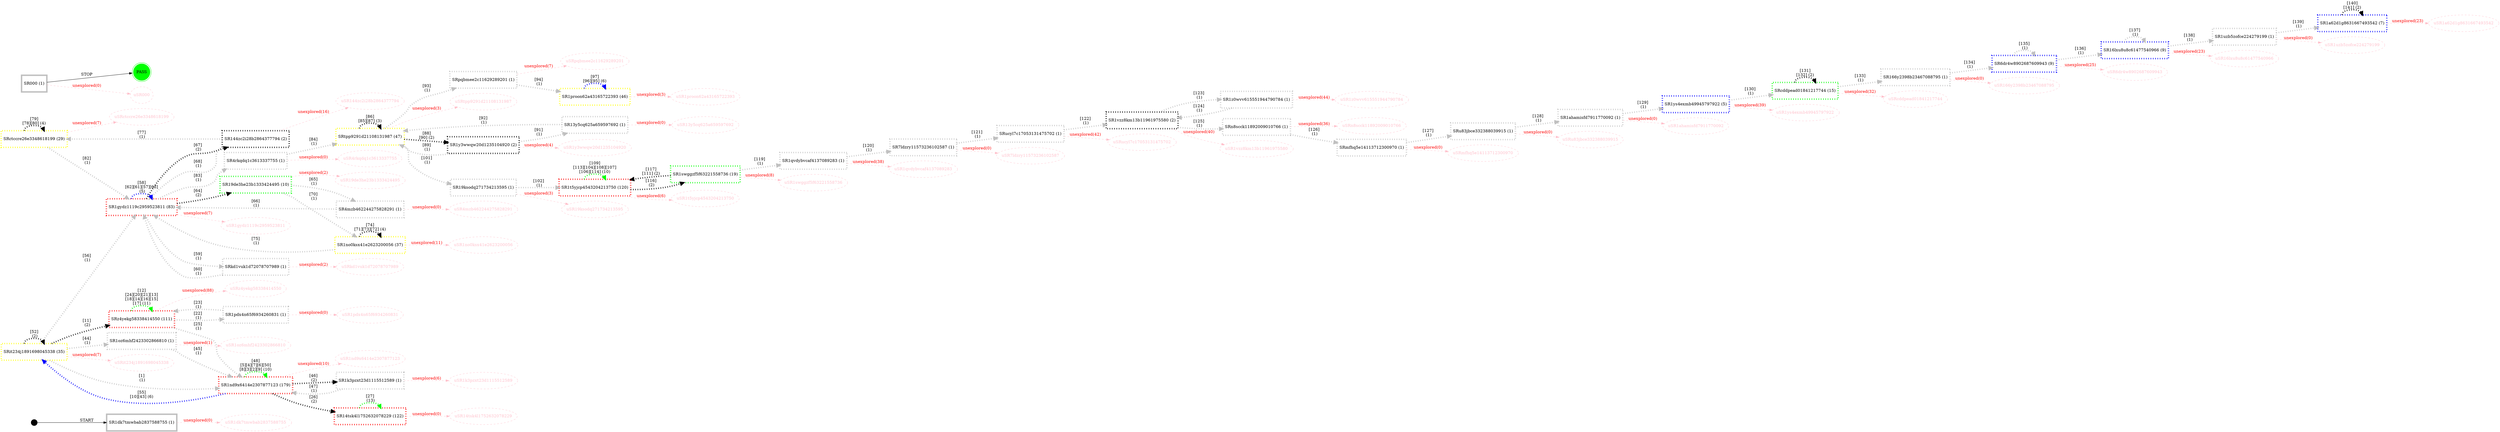 digraph TESTAR {
rankdir=LR;
ENTRY [shape=point, height=0.3, style=solid, color=black];
node [fixedsize=false, shape=rect, style=solid, color=black, fontcolor=black, height=0.8];
SRctccre26e3348618199 [label="SRctccre26e3348618199 (29)", style=dotted, color=yellow, penwidth=5];
SR4rkqdq1c3613337755 [label="SR4rkqdq1c3613337755 (1)", style=dotted, color=grey, penwidth=5];
SRtpp9291d21108131987 [label="SRtpp9291d21108131987 (47)", style=dotted, color=yellow, penwidth=5];
SR1vzz8km13b11961975580 [label="SR1vzz8km13b11961975580 (2)", style=dotted, color=black, penwidth=5];
SRz4yekg58338414550 [label="SRz4yekg58338414550 (111)", style=dotted, color=red, penwidth=5];
SR1oz6mhf2423302866810 [label="SR1oz6mhf2423302866810 (1)", style=dotted, color=grey, penwidth=5];
SR000 [label="SR000 (1)", style=solid, color=grey, penwidth=5];
SR1k3pzxt23d1115512589 [label="SR1k3pzxt23d1115512589 (1)", style=dotted, color=grey, penwidth=5];
SR14tsk4l1752632078229 [label="SR14tsk4l1752632078229 (122)", style=dotted, color=red, penwidth=5];
SR19ksodq271734213595 [label="SR19ksodq271734213595 (1)", style=dotted, color=grey, penwidth=5];
SR19de3he23b1333424495 [label="SR19de3he23b1333424495 (10)", style=dotted, color=green, penwidth=5];
SR1swggzf5f63221558736 [label="SR1swggzf5f63221558736 (19)", style=dotted, color=green, penwidth=5];
SR1no0ksx41e2623200056 [label="SR1no0ksx41e2623200056 (37)", style=dotted, color=yellow, penwidth=5];
SR1dk7tmwbab2837588755 [label="SR1dk7tmwbab2837588755 (1)", style=solid, color=grey, penwidth=5];
SR144zc2i28b2864377794 [label="SR144zc2i28b2864377794 (2)", style=dotted, color=black, penwidth=5];
SR1qvdybvcaf4137089283 [label="SR1qvdybvcaf4137089283 (1)", style=dotted, color=grey, penwidth=5];
SR1nd9x6414e2307877123 [label="SR1nd9x6414e2307877123 (179)", style=dotted, color=red, penwidth=5];
SRucyl7c17053131475702 [label="SRucyl7c17053131475702 (1)", style=dotted, color=grey, penwidth=5];
SR1y3wwqw20d1235104920 [label="SR1y3wwqw20d1235104920 (2)", style=dotted, color=black, penwidth=5];
SR1gydz1119c2959523811 [label="SR1gydz1119c2959523811 (83)", style=dotted, color=red, penwidth=5];
SR1a62d1g8631667493542 [label="SR1a62d1g8631667493542 (7)", style=dotted, color=blue, penwidth=5];
SRit234j1891698045338 [label="SRit234j1891698045338 (35)", style=dotted, color=yellow, penwidth=5];
SR13y5cq625a659597692 [label="SR13y5cq625a659597692 (1)", style=dotted, color=grey, penwidth=5];
SR1t5yjcp4543204213750 [label="SR1t5yjcp4543204213750 (120)", style=dotted, color=red, penwidth=5];
SR4mzb462244275828291 [label="SR4mzb462244275828291 (1)", style=dotted, color=grey, penwidth=5];
SRcddpead01841217744 [label="SRcddpead01841217744 (15)", style=dotted, color=green, penwidth=5];
SRpqbmee2c11629289201 [label="SRpqbmee2c11629289201 (1)", style=dotted, color=grey, penwidth=5];
SR1proon62a43165722393 [label="SR1proon62a43165722393 (46)", style=dotted, color=yellow, penwidth=5];
SR1z0wvv615551944790784 [label="SR1z0wvv615551944790784 (1)", style=dotted, color=grey, penwidth=5];
SR1ys4exmb49945797922 [label="SR1ys4exmb49945797922 (5)", style=dotted, color=blue, penwidth=5];
SR7ldzry11573236102587 [label="SR7ldzry11573236102587 (1)", style=dotted, color=grey, penwidth=5];
SR166y2398b23467088795 [label="SR166y2398b23467088795 (1)", style=dotted, color=grey, penwidth=5];
SR6dr4w8902687609943 [label="SR6dr4w8902687609943 (9)", style=dotted, color=blue, penwidth=5];
SRmfhq5e14113712300970 [label="SRmfhq5e14113712300970 (1)", style=dotted, color=grey, penwidth=5];
SR1pdx4n65f6934260831 [label="SR1pdx4n65f6934260831 (1)", style=dotted, color=grey, penwidth=5];
SRu83jbce332388039915 [label="SRu83jbce332388039915 (1)", style=dotted, color=grey, penwidth=5];
SR1ahamisfd7911770092 [label="SR1ahamisfd7911770092 (1)", style=dotted, color=grey, penwidth=5];
SRkd1vuk1d72078707989 [label="SRkd1vuk1d72078707989 (1)", style=dotted, color=grey, penwidth=5];
SR16lxu8u8c61477540966 [label="SR16lxu8u8c61477540966 (9)", style=dotted, color=blue, penwidth=5];
SRn8scck11892009010766 [label="SRn8scck11892009010766 (1)", style=dotted, color=grey, penwidth=5];
SR1uzb5zofce224279199 [label="SR1uzb5zofce224279199 (1)", style=dotted, color=grey, penwidth=5];
PASS [fixedsize=false, shape=doublecircle, style=filled, color=green, fontcolor=black, height=0.8];
node [fixedsize=false, shape=ellipse, style=dashed, color=pink, fontcolor=pink, height=0.8];
SRctccre26e3348618199 -> uSRctccre26e3348618199 [color=pink, fontcolor=red, label="unexplored(7)", style=dashed];
SR4rkqdq1c3613337755 -> uSR4rkqdq1c3613337755 [color=pink, fontcolor=red, label="unexplored(0)", style=dashed];
SRtpp9291d21108131987 -> uSRtpp9291d21108131987 [color=pink, fontcolor=red, label="unexplored(3)", style=dashed];
SR1vzz8km13b11961975580 -> uSR1vzz8km13b11961975580 [color=pink, fontcolor=red, label="unexplored(40)", style=dashed];
SRz4yekg58338414550 -> uSRz4yekg58338414550 [color=pink, fontcolor=red, label="unexplored(88)", style=dashed];
SR1oz6mhf2423302866810 -> uSR1oz6mhf2423302866810 [color=pink, fontcolor=red, label="unexplored(1)", style=dashed];
SR000 -> uSR000 [color=pink, fontcolor=red, label="unexplored(0)", style=dashed];
SR1k3pzxt23d1115512589 -> uSR1k3pzxt23d1115512589 [color=pink, fontcolor=red, label="unexplored(6)", style=dashed];
SR14tsk4l1752632078229 -> uSR14tsk4l1752632078229 [color=pink, fontcolor=red, label="unexplored(0)", style=dashed];
SR19ksodq271734213595 -> uSR19ksodq271734213595 [color=pink, fontcolor=red, label="unexplored(3)", style=dashed];
SR19de3he23b1333424495 -> uSR19de3he23b1333424495 [color=pink, fontcolor=red, label="unexplored(2)", style=dashed];
SR1swggzf5f63221558736 -> uSR1swggzf5f63221558736 [color=pink, fontcolor=red, label="unexplored(8)", style=dashed];
SR1no0ksx41e2623200056 -> uSR1no0ksx41e2623200056 [color=pink, fontcolor=red, label="unexplored(11)", style=dashed];
SR1dk7tmwbab2837588755 -> uSR1dk7tmwbab2837588755 [color=pink, fontcolor=red, label="unexplored(0)", style=dashed];
SR144zc2i28b2864377794 -> uSR144zc2i28b2864377794 [color=pink, fontcolor=red, label="unexplored(16)", style=dashed];
SR1qvdybvcaf4137089283 -> uSR1qvdybvcaf4137089283 [color=pink, fontcolor=red, label="unexplored(38)", style=dashed];
SR1nd9x6414e2307877123 -> uSR1nd9x6414e2307877123 [color=pink, fontcolor=red, label="unexplored(10)", style=dashed];
SRucyl7c17053131475702 -> uSRucyl7c17053131475702 [color=pink, fontcolor=red, label="unexplored(42)", style=dashed];
SR1y3wwqw20d1235104920 -> uSR1y3wwqw20d1235104920 [color=pink, fontcolor=red, label="unexplored(4)", style=dashed];
SR1gydz1119c2959523811 -> uSR1gydz1119c2959523811 [color=pink, fontcolor=red, label="unexplored(7)", style=dashed];
SR1a62d1g8631667493542 -> uSR1a62d1g8631667493542 [color=pink, fontcolor=red, label="unexplored(23)", style=dashed];
SRit234j1891698045338 -> uSRit234j1891698045338 [color=pink, fontcolor=red, label="unexplored(7)", style=dashed];
SR13y5cq625a659597692 -> uSR13y5cq625a659597692 [color=pink, fontcolor=red, label="unexplored(0)", style=dashed];
SR1t5yjcp4543204213750 -> uSR1t5yjcp4543204213750 [color=pink, fontcolor=red, label="unexplored(6)", style=dashed];
SR4mzb462244275828291 -> uSR4mzb462244275828291 [color=pink, fontcolor=red, label="unexplored(0)", style=dashed];
SRcddpead01841217744 -> uSRcddpead01841217744 [color=pink, fontcolor=red, label="unexplored(32)", style=dashed];
SRpqbmee2c11629289201 -> uSRpqbmee2c11629289201 [color=pink, fontcolor=red, label="unexplored(7)", style=dashed];
SR1proon62a43165722393 -> uSR1proon62a43165722393 [color=pink, fontcolor=red, label="unexplored(3)", style=dashed];
SR1z0wvv615551944790784 -> uSR1z0wvv615551944790784 [color=pink, fontcolor=red, label="unexplored(44)", style=dashed];
SR1ys4exmb49945797922 -> uSR1ys4exmb49945797922 [color=pink, fontcolor=red, label="unexplored(39)", style=dashed];
SR7ldzry11573236102587 -> uSR7ldzry11573236102587 [color=pink, fontcolor=red, label="unexplored(0)", style=dashed];
SR166y2398b23467088795 -> uSR166y2398b23467088795 [color=pink, fontcolor=red, label="unexplored(0)", style=dashed];
SR6dr4w8902687609943 -> uSR6dr4w8902687609943 [color=pink, fontcolor=red, label="unexplored(25)", style=dashed];
SRmfhq5e14113712300970 -> uSRmfhq5e14113712300970 [color=pink, fontcolor=red, label="unexplored(0)", style=dashed];
SR1pdx4n65f6934260831 -> uSR1pdx4n65f6934260831 [color=pink, fontcolor=red, label="unexplored(0)", style=dashed];
SRu83jbce332388039915 -> uSRu83jbce332388039915 [color=pink, fontcolor=red, label="unexplored(0)", style=dashed];
SR1ahamisfd7911770092 -> uSR1ahamisfd7911770092 [color=pink, fontcolor=red, label="unexplored(0)", style=dashed];
SRkd1vuk1d72078707989 -> uSRkd1vuk1d72078707989 [color=pink, fontcolor=red, label="unexplored(2)", style=dashed];
SR16lxu8u8c61477540966 -> uSR16lxu8u8c61477540966 [color=pink, fontcolor=red, label="unexplored(23)", style=dashed];
SRn8scck11892009010766 -> uSRn8scck11892009010766 [color=pink, fontcolor=red, label="unexplored(36)", style=dashed];
SR1uzb5zofce224279199 -> uSR1uzb5zofce224279199 [color=pink, fontcolor=red, label="unexplored(0)", style=dashed];
node [fixedsize=false, shape=rect, style=solid, color=black, fontcolor=black, height=0.8];
SRctccre26e3348618199 -> SRctccre26e3348618199 [color=black, label="[79]
[78][80] (4)", style=dotted, penwidth=5];
SR144zc2i28b2864377794 -> SRctccre26e3348618199 [color=grey, label="[77]
 (1)", style=dotted, penwidth=5];
SR1gydz1119c2959523811 -> SR4rkqdq1c3613337755 [color=grey, label="[83]
 (1)", style=dotted, penwidth=5];
SR4rkqdq1c3613337755 -> SRtpp9291d21108131987 [color=grey, label="[84]
 (1)", style=dotted, penwidth=5];
SRtpp9291d21108131987 -> SRtpp9291d21108131987 [color=black, label="[86]
[85][87] (3)", style=dotted, penwidth=5];
SR1y3wwqw20d1235104920 -> SRtpp9291d21108131987 [color=grey, label="[89]
 (1)", style=dotted, penwidth=5];
SR13y5cq625a659597692 -> SRtpp9291d21108131987 [color=grey, label="[92]
 (1)", style=dotted, penwidth=5];
SRucyl7c17053131475702 -> SR1vzz8km13b11961975580 [color=grey, label="[122]
 (1)", style=dotted, penwidth=5];
SR1z0wvv615551944790784 -> SR1vzz8km13b11961975580 [color=grey, label="[124]
 (1)", style=dotted, penwidth=5];
SRz4yekg58338414550 -> SRz4yekg58338414550 [color=green, label="[12]
[24][20][21][13]
[18][14][16][15]
[17] (11)", style=dotted, penwidth=5];
SRit234j1891698045338 -> SRz4yekg58338414550 [color=black, label="[11]
 (2)", style=dotted, penwidth=5];
SR1pdx4n65f6934260831 -> SRz4yekg58338414550 [color=grey, label="[23]
 (1)", style=dotted, penwidth=5];
SRit234j1891698045338 -> SR1oz6mhf2423302866810 [color=grey, label="[44]
 (1)", style=dotted, penwidth=5];
SR1nd9x6414e2307877123 -> SR1k3pzxt23d1115512589 [color=black, label="[46]
 (2)", style=dotted, penwidth=5];
SR14tsk4l1752632078229 -> SR14tsk4l1752632078229 [color=green, label="[27]
 (13)", style=dotted, penwidth=5];
SR1nd9x6414e2307877123 -> SR14tsk4l1752632078229 [color=black, label="[26]
 (2)", style=dotted, penwidth=5];
SRtpp9291d21108131987 -> SR19ksodq271734213595 [color=grey, label="[101]
 (1)", style=dotted, penwidth=5];
SR1gydz1119c2959523811 -> SR19de3he23b1333424495 [color=black, label="[64]
 (2)", style=dotted, penwidth=5];
SR1t5yjcp4543204213750 -> SR1swggzf5f63221558736 [color=black, label="[116]
 (2)", style=dotted, penwidth=5];
SR19de3he23b1333424495 -> SR1no0ksx41e2623200056 [color=grey, label="[70]
 (1)", style=dotted, penwidth=5];
SR1no0ksx41e2623200056 -> SR1no0ksx41e2623200056 [color=black, label="[74]
[71][73][72] (4)", style=dotted, penwidth=5];
SR1gydz1119c2959523811 -> SR144zc2i28b2864377794 [color=black, label="[67]
 (2)", style=dotted, penwidth=5];
SR1swggzf5f63221558736 -> SR1qvdybvcaf4137089283 [color=grey, label="[119]
 (1)", style=dotted, penwidth=5];
SRz4yekg58338414550 -> SR1nd9x6414e2307877123 [color=grey, label="[25]
 (1)", style=dotted, penwidth=5];
SR1oz6mhf2423302866810 -> SR1nd9x6414e2307877123 [color=grey, label="[45]
 (1)", style=dotted, penwidth=5];
SR1k3pzxt23d1115512589 -> SR1nd9x6414e2307877123 [color=grey, label="[47]
 (1)", style=dotted, penwidth=5];
SR1nd9x6414e2307877123 -> SR1nd9x6414e2307877123 [color=green, label="[48]
[5][4][7][6][50]
[8][3][2][9] (10)", style=dotted, penwidth=5];
SRit234j1891698045338 -> SR1nd9x6414e2307877123 [color=grey, label="[1]
 (1)", style=dotted, penwidth=5];
SR7ldzry11573236102587 -> SRucyl7c17053131475702 [color=grey, label="[121]
 (1)", style=dotted, penwidth=5];
SRtpp9291d21108131987 -> SR1y3wwqw20d1235104920 [color=black, label="[88]
[90] (2)", style=dotted, penwidth=5];
SRctccre26e3348618199 -> SR1gydz1119c2959523811 [color=grey, label="[82]
 (1)", style=dotted, penwidth=5];
SR1no0ksx41e2623200056 -> SR1gydz1119c2959523811 [color=grey, label="[75]
 (1)", style=dotted, penwidth=5];
SR144zc2i28b2864377794 -> SR1gydz1119c2959523811 [color=grey, label="[68]
 (1)", style=dotted, penwidth=5];
SR1gydz1119c2959523811 -> SR1gydz1119c2959523811 [color=blue, label="[58]
[62][61][57][63]
 (5)", style=dotted, penwidth=5];
SRit234j1891698045338 -> SR1gydz1119c2959523811 [color=grey, label="[56]
 (1)", style=dotted, penwidth=5];
SR4mzb462244275828291 -> SR1gydz1119c2959523811 [color=grey, label="[66]
 (1)", style=dotted, penwidth=5];
SRkd1vuk1d72078707989 -> SR1gydz1119c2959523811 [color=grey, label="[60]
 (1)", style=dotted, penwidth=5];
SR1a62d1g8631667493542 -> SR1a62d1g8631667493542 [color=black, label="[140]
[141] (2)", style=dotted, penwidth=5];
SR1uzb5zofce224279199 -> SR1a62d1g8631667493542 [color=grey, label="[139]
 (1)", style=dotted, penwidth=5];
SR1nd9x6414e2307877123 -> SRit234j1891698045338 [color=blue, label="[55]
[10][43] (6)", style=dotted, penwidth=5];
SRit234j1891698045338 -> SRit234j1891698045338 [color=black, label="[52]
 (2)", style=dotted, penwidth=5];
SR1y3wwqw20d1235104920 -> SR13y5cq625a659597692 [color=grey, label="[91]
 (1)", style=dotted, penwidth=5];
SR19ksodq271734213595 -> SR1t5yjcp4543204213750 [color=grey, label="[102]
 (1)", style=dotted, penwidth=5];
SR1swggzf5f63221558736 -> SR1t5yjcp4543204213750 [color=black, label="[117]
[111] (2)", style=dotted, penwidth=5];
SR1t5yjcp4543204213750 -> SR1t5yjcp4543204213750 [color=green, label="[109]
[113][104][108][107]
[106][114] (10)", style=dotted, penwidth=5];
SRcddpead01841217744 -> SRcddpead01841217744 [color=black, label="[131]
[132] (2)", style=dotted, penwidth=5];
SR1ys4exmb49945797922 -> SRcddpead01841217744 [color=grey, label="[130]
 (1)", style=dotted, penwidth=5];
SR19de3he23b1333424495 -> SR4mzb462244275828291 [color=grey, label="[65]
 (1)", style=dotted, penwidth=5];
SRtpp9291d21108131987 -> SRpqbmee2c11629289201 [color=grey, label="[93]
 (1)", style=dotted, penwidth=5];
SRpqbmee2c11629289201 -> SR1proon62a43165722393 [color=grey, label="[94]
 (1)", style=dotted, penwidth=5];
SR1proon62a43165722393 -> SR1proon62a43165722393 [color=blue, label="[97]
[96][95] (6)", style=dotted, penwidth=5];
SR1vzz8km13b11961975580 -> SR1z0wvv615551944790784 [color=grey, label="[123]
 (1)", style=dotted, penwidth=5];
SR1ahamisfd7911770092 -> SR1ys4exmb49945797922 [color=grey, label="[129]
 (1)", style=dotted, penwidth=5];
SR1qvdybvcaf4137089283 -> SR7ldzry11573236102587 [color=grey, label="[120]
 (1)", style=dotted, penwidth=5];
SRcddpead01841217744 -> SR166y2398b23467088795 [color=grey, label="[133]
 (1)", style=dotted, penwidth=5];
SR166y2398b23467088795 -> SR6dr4w8902687609943 [color=grey, label="[134]
 (1)", style=dotted, penwidth=5];
SR6dr4w8902687609943 -> SR6dr4w8902687609943 [color=grey, label="[135]
 (1)", style=dotted, penwidth=5];
SRn8scck11892009010766 -> SRmfhq5e14113712300970 [color=grey, label="[126]
 (1)", style=dotted, penwidth=5];
SRz4yekg58338414550 -> SR1pdx4n65f6934260831 [color=grey, label="[22]
 (1)", style=dotted, penwidth=5];
SRmfhq5e14113712300970 -> SRu83jbce332388039915 [color=grey, label="[127]
 (1)", style=dotted, penwidth=5];
SRu83jbce332388039915 -> SR1ahamisfd7911770092 [color=grey, label="[128]
 (1)", style=dotted, penwidth=5];
SR1gydz1119c2959523811 -> SRkd1vuk1d72078707989 [color=grey, label="[59]
 (1)", style=dotted, penwidth=5];
SR6dr4w8902687609943 -> SR16lxu8u8c61477540966 [color=grey, label="[136]
 (1)", style=dotted, penwidth=5];
SR16lxu8u8c61477540966 -> SR16lxu8u8c61477540966 [color=grey, label="[137]
 (1)", style=dotted, penwidth=5];
SR1vzz8km13b11961975580 -> SRn8scck11892009010766 [color=grey, label="[125]
 (1)", style=dotted, penwidth=5];
SR16lxu8u8c61477540966 -> SR1uzb5zofce224279199 [color=grey, label="[138]
 (1)", style=dotted, penwidth=5];
ENTRY -> SR1dk7tmwbab2837588755 [color=black, label="START", style=solid];
SR000 -> PASS [color=black, label="STOP", style=solid];
}

